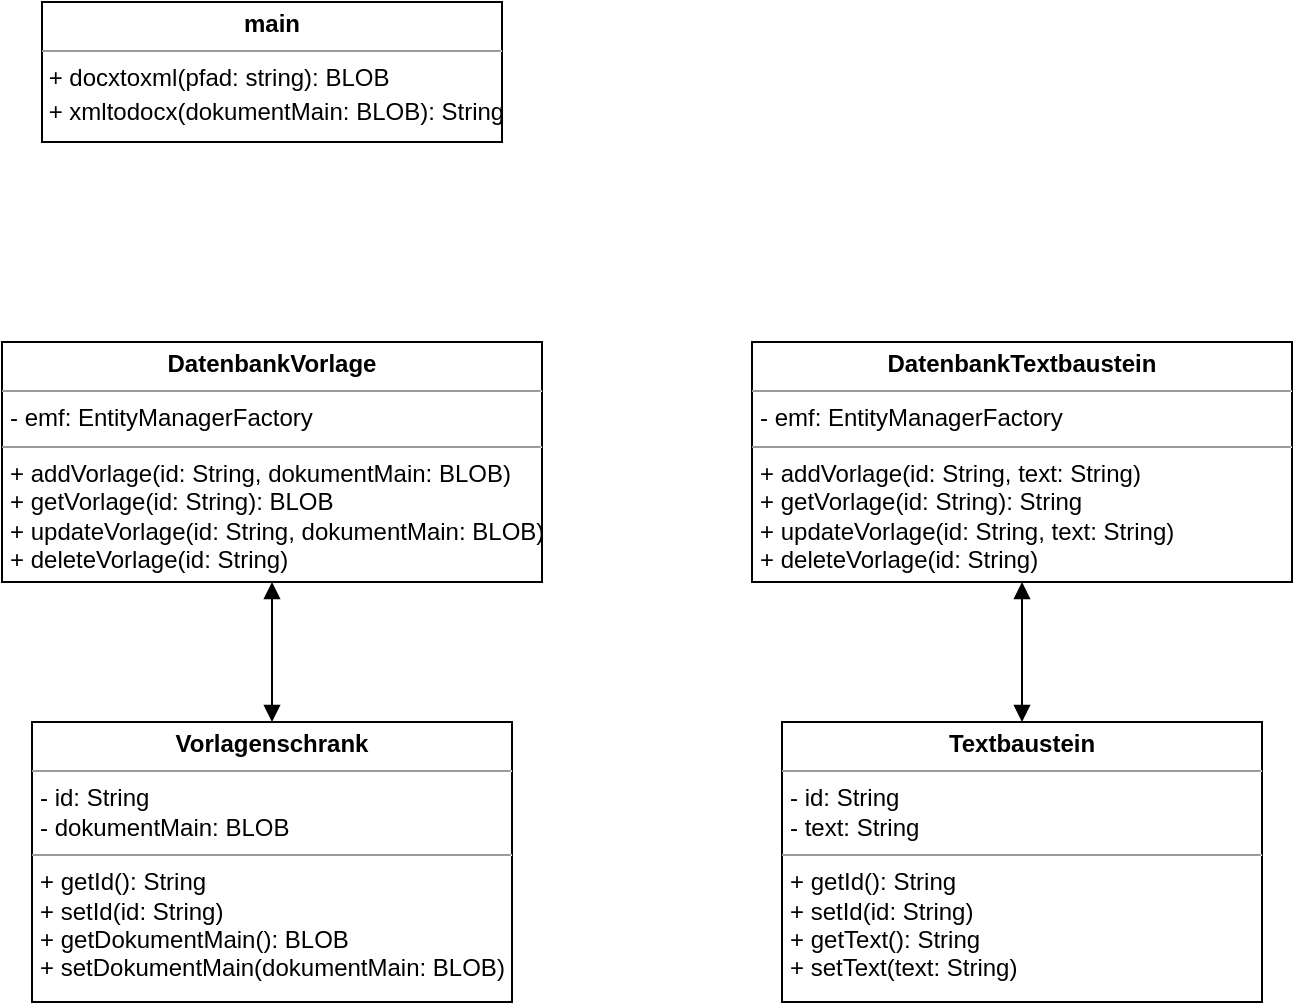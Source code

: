 <mxfile version="12.8.9" type="device"><diagram name="Page-1" id="c4acf3e9-155e-7222-9cf6-157b1a14988f"><mxGraphModel dx="1038" dy="553" grid="1" gridSize="10" guides="1" tooltips="1" connect="1" arrows="1" fold="1" page="1" pageScale="1" pageWidth="850" pageHeight="1100" background="#ffffff" math="0" shadow="0"><root><mxCell id="0"/><mxCell id="1" parent="0"/><mxCell id="dvNIY-mxD6517t0vkUBG-2" value="&lt;p style=&quot;margin: 0px ; margin-top: 4px ; text-align: center&quot;&gt;&lt;b&gt;Vorlagenschrank&lt;/b&gt;&lt;br&gt;&lt;/p&gt;&lt;hr size=&quot;1&quot;&gt;&lt;p style=&quot;margin: 0px ; margin-left: 4px&quot;&gt;- id: String&lt;/p&gt;&lt;p style=&quot;margin: 0px ; margin-left: 4px&quot;&gt;- dokumentMain: BLOB&lt;br&gt;&lt;/p&gt;&lt;hr size=&quot;1&quot;&gt;&lt;p style=&quot;margin: 0px ; margin-left: 4px&quot;&gt;+ getId(): String&lt;/p&gt;&lt;p style=&quot;margin: 0px ; margin-left: 4px&quot;&gt;+ setId(id: String)&lt;/p&gt;&lt;p style=&quot;margin: 0px ; margin-left: 4px&quot;&gt;+ getDokumentMain(): BLOB&lt;/p&gt;&lt;p style=&quot;margin: 0px ; margin-left: 4px&quot;&gt;+ setDokumentMain(dokumentMain: BLOB)&lt;/p&gt;" style="verticalAlign=top;align=left;overflow=fill;fontSize=12;fontFamily=Helvetica;html=1;" vertex="1" parent="1"><mxGeometry x="80" y="560" width="240" height="140" as="geometry"/></mxCell><mxCell id="dvNIY-mxD6517t0vkUBG-3" value="&lt;p style=&quot;margin: 0px ; margin-top: 4px ; text-align: center&quot;&gt;&lt;b&gt;DatenbankVorlage&lt;/b&gt;&lt;br&gt;&lt;/p&gt;&lt;hr size=&quot;1&quot;&gt;&lt;p style=&quot;margin: 0px ; margin-left: 4px&quot;&gt;- emf: EntityManagerFactory&lt;br&gt;&lt;/p&gt;&lt;hr size=&quot;1&quot;&gt;&lt;p style=&quot;margin: 0px ; margin-left: 4px&quot;&gt;+ addVorlage(id: String, dokumentMain: BLOB)&lt;/p&gt;&lt;p style=&quot;margin: 0px ; margin-left: 4px&quot;&gt;+ getVorlage(id: String): BLOB &lt;br&gt;&lt;/p&gt;&lt;p style=&quot;margin: 0px ; margin-left: 4px&quot;&gt;+ updateVorlage(id: String, dokumentMain: BLOB)&lt;/p&gt;&lt;p style=&quot;margin: 0px ; margin-left: 4px&quot;&gt;+ deleteVorlage(id: String)&lt;/p&gt;" style="verticalAlign=top;align=left;overflow=fill;fontSize=12;fontFamily=Helvetica;html=1;" vertex="1" parent="1"><mxGeometry x="65" y="370" width="270" height="120" as="geometry"/></mxCell><mxCell id="dvNIY-mxD6517t0vkUBG-13" value="" style="endArrow=block;startArrow=block;endFill=1;startFill=1;html=1;exitX=0.5;exitY=1;exitDx=0;exitDy=0;entryX=0.5;entryY=0;entryDx=0;entryDy=0;" edge="1" parent="1" source="dvNIY-mxD6517t0vkUBG-3" target="dvNIY-mxD6517t0vkUBG-2"><mxGeometry width="160" relative="1" as="geometry"><mxPoint x="340" y="460" as="sourcePoint"/><mxPoint x="500" y="460" as="targetPoint"/></mxGeometry></mxCell><mxCell id="dvNIY-mxD6517t0vkUBG-14" value="&lt;p style=&quot;margin: 0px ; margin-top: 4px ; text-align: center&quot;&gt;&lt;b&gt;main&lt;/b&gt;&lt;br&gt;&lt;/p&gt;&lt;hr size=&quot;1&quot;&gt;&lt;div style=&quot;height: 2px&quot;&gt;&lt;font style=&quot;font-size: 12px&quot;&gt;&amp;nbsp;+ docxtoxml(pfad: string): BLOB&lt;/font&gt;&lt;/div&gt;&lt;div&gt;&lt;br&gt;&lt;/div&gt;&lt;div&gt;&amp;nbsp;+ xmltodocx(dokumentMain: BLOB): String&lt;br&gt;&lt;/div&gt;" style="verticalAlign=top;align=left;overflow=fill;fontSize=12;fontFamily=Helvetica;html=1;strokeWidth=1;" vertex="1" parent="1"><mxGeometry x="85" y="200" width="230" height="70" as="geometry"/></mxCell><mxCell id="dvNIY-mxD6517t0vkUBG-15" value="&lt;p style=&quot;margin: 0px ; margin-top: 4px ; text-align: center&quot;&gt;&lt;b&gt;Textbaustein&lt;/b&gt;&lt;br&gt;&lt;/p&gt;&lt;hr size=&quot;1&quot;&gt;&lt;p style=&quot;margin: 0px ; margin-left: 4px&quot;&gt;- id: String&lt;/p&gt;&lt;p style=&quot;margin: 0px ; margin-left: 4px&quot;&gt;- text: String&lt;br&gt;&lt;/p&gt;&lt;hr size=&quot;1&quot;&gt;&lt;p style=&quot;margin: 0px ; margin-left: 4px&quot;&gt;+ getId(): String&lt;/p&gt;&lt;p style=&quot;margin: 0px ; margin-left: 4px&quot;&gt;+ setId(id: String)&lt;/p&gt;&lt;p style=&quot;margin: 0px ; margin-left: 4px&quot;&gt;+ getText(): String&lt;br&gt;&lt;/p&gt;&lt;p style=&quot;margin: 0px ; margin-left: 4px&quot;&gt;+ setText(text: String)&lt;/p&gt;" style="verticalAlign=top;align=left;overflow=fill;fontSize=12;fontFamily=Helvetica;html=1;" vertex="1" parent="1"><mxGeometry x="455" y="560" width="240" height="140" as="geometry"/></mxCell><mxCell id="dvNIY-mxD6517t0vkUBG-16" value="&lt;p style=&quot;margin: 0px ; margin-top: 4px ; text-align: center&quot;&gt;&lt;b&gt;DatenbankTextbaustein&lt;/b&gt;&lt;br&gt;&lt;/p&gt;&lt;hr size=&quot;1&quot;&gt;&lt;p style=&quot;margin: 0px ; margin-left: 4px&quot;&gt;- emf: EntityManagerFactory&lt;br&gt;&lt;/p&gt;&lt;hr size=&quot;1&quot;&gt;&lt;p style=&quot;margin: 0px ; margin-left: 4px&quot;&gt;+ addVorlage(id: String, text: String)&lt;/p&gt;&lt;p style=&quot;margin: 0px ; margin-left: 4px&quot;&gt;+ getVorlage(id: String): String &lt;br&gt;&lt;/p&gt;&lt;p style=&quot;margin: 0px ; margin-left: 4px&quot;&gt;+ updateVorlage(id: String, text: String)&lt;/p&gt;&lt;p style=&quot;margin: 0px ; margin-left: 4px&quot;&gt;+ deleteVorlage(id: String)&lt;/p&gt;" style="verticalAlign=top;align=left;overflow=fill;fontSize=12;fontFamily=Helvetica;html=1;" vertex="1" parent="1"><mxGeometry x="440" y="370" width="270" height="120" as="geometry"/></mxCell><mxCell id="dvNIY-mxD6517t0vkUBG-17" value="" style="endArrow=block;startArrow=block;endFill=1;startFill=1;html=1;exitX=0.5;exitY=1;exitDx=0;exitDy=0;entryX=0.5;entryY=0;entryDx=0;entryDy=0;" edge="1" parent="1" source="dvNIY-mxD6517t0vkUBG-16" target="dvNIY-mxD6517t0vkUBG-15"><mxGeometry width="160" relative="1" as="geometry"><mxPoint x="715" y="460" as="sourcePoint"/><mxPoint x="875" y="460" as="targetPoint"/></mxGeometry></mxCell></root></mxGraphModel></diagram></mxfile>